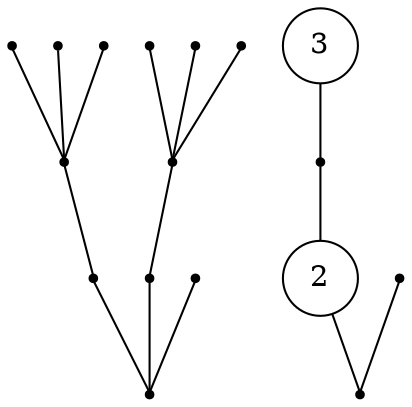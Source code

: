 # Place the cursor inside "graph" to get some refactoring options

graph {

    rankdir = BT;
    subgraph{
        node [shape=point];

        a--b--c--d;
        c--e;
        c--f;

        a--B--C--D;
        C--E;
        C--F

        a--z;
    }

    subgraph{
        node [shape=point];
        

        a2--b2;
        b2 [shape=circle, label="2"];

        a2--z2;
        b2--c2;
        
        c2--d2;

        d2 [shape=circle, label="3"]
    }
}
